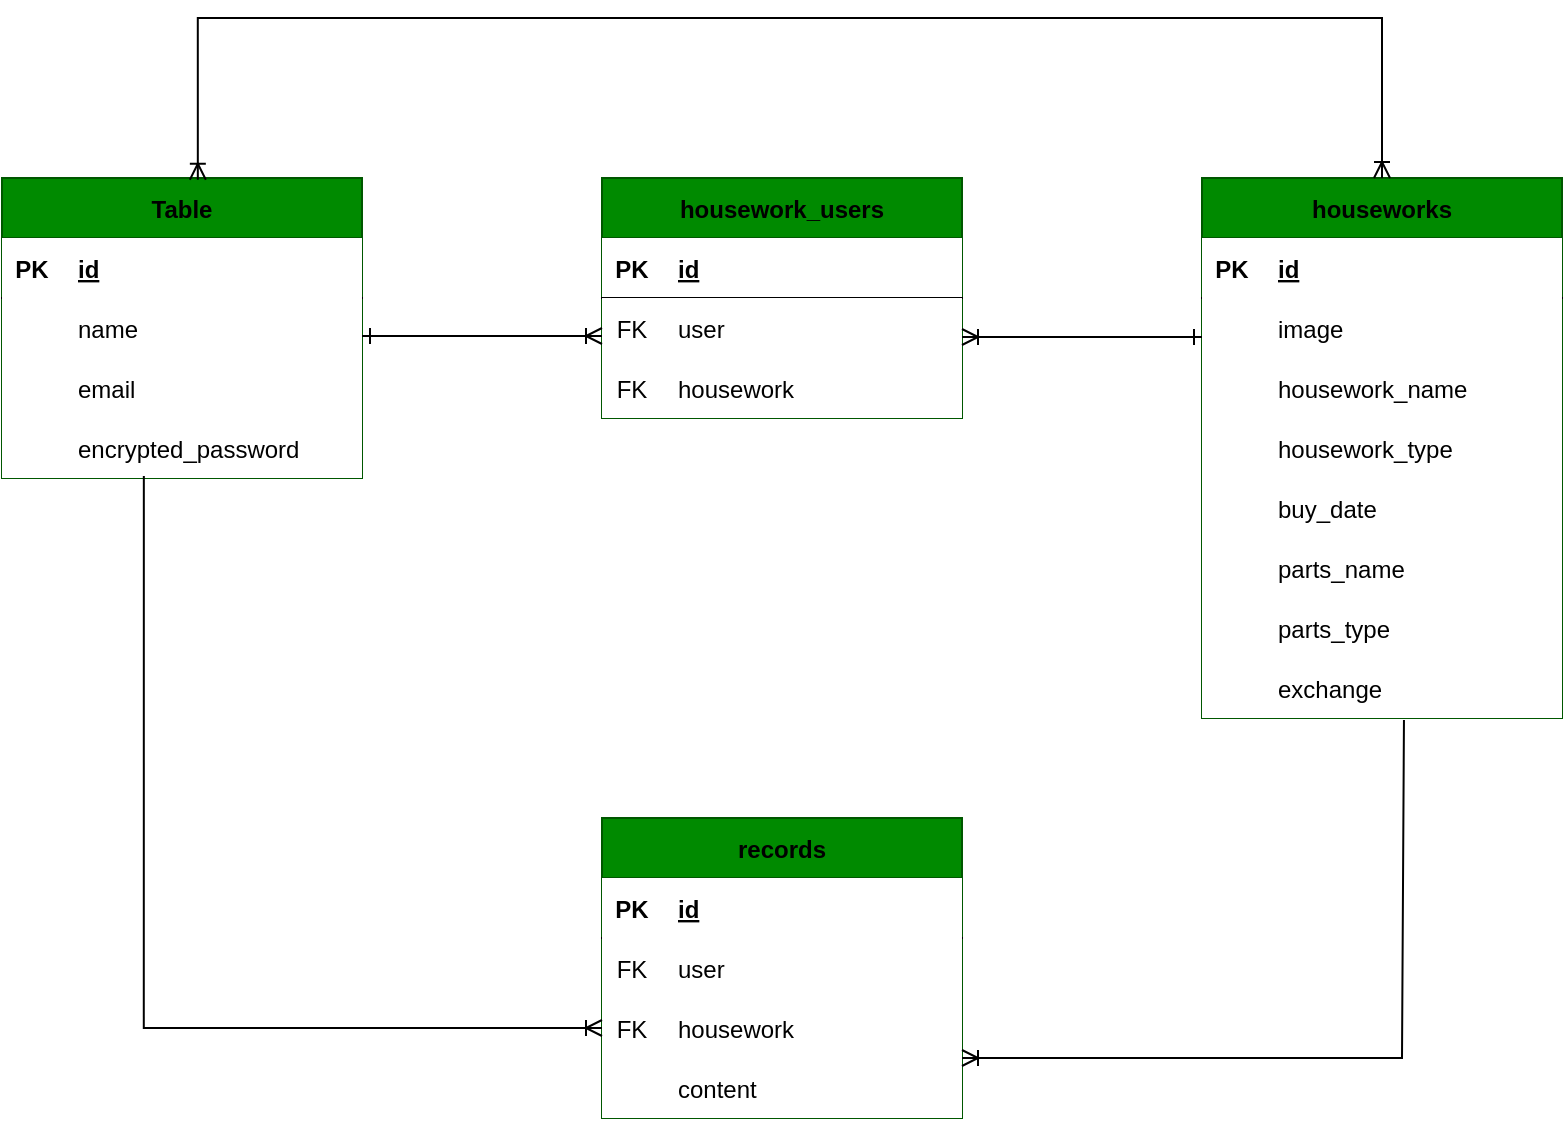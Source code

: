<mxfile>
    <diagram id="mQhmVzplB283oT3H-AeP" name="ページ1">
        <mxGraphModel dx="453" dy="560" grid="1" gridSize="10" guides="1" tooltips="1" connect="1" arrows="0" fold="1" page="1" pageScale="1" pageWidth="827" pageHeight="1169" math="0" shadow="0">
            <root>
                <mxCell id="0"/>
                <mxCell id="1" parent="0"/>
                <mxCell id="25" value="housework_users" style="shape=table;startSize=30;container=1;collapsible=1;childLayout=tableLayout;fixedRows=1;rowLines=0;fontStyle=1;align=center;resizeLast=1;fillColor=#008a00;strokeColor=#005700;fontColor=#000000;strokeWidth=1;rounded=0;" parent="1" vertex="1">
                    <mxGeometry x="320" y="160" width="180" height="120" as="geometry"/>
                </mxCell>
                <mxCell id="26" value="" style="shape=partialRectangle;collapsible=0;dropTarget=0;pointerEvents=0;fillColor=#FFFFFF;top=0;left=0;bottom=1;right=0;points=[[0,0.5],[1,0.5]];portConstraint=eastwest;rounded=0;" parent="25" vertex="1">
                    <mxGeometry y="30" width="180" height="30" as="geometry"/>
                </mxCell>
                <mxCell id="27" value="PK" style="shape=partialRectangle;connectable=0;fillColor=none;top=0;left=0;bottom=0;right=0;fontStyle=1;overflow=hidden;fontColor=#000000;rounded=0;" parent="26" vertex="1">
                    <mxGeometry width="30" height="30" as="geometry">
                        <mxRectangle width="30" height="30" as="alternateBounds"/>
                    </mxGeometry>
                </mxCell>
                <mxCell id="28" value="id" style="shape=partialRectangle;connectable=0;fillColor=none;top=0;left=0;bottom=0;right=0;align=left;spacingLeft=6;fontStyle=5;overflow=hidden;fontColor=#000000;rounded=0;" parent="26" vertex="1">
                    <mxGeometry x="30" width="150" height="30" as="geometry">
                        <mxRectangle width="150" height="30" as="alternateBounds"/>
                    </mxGeometry>
                </mxCell>
                <mxCell id="29" value="" style="shape=partialRectangle;collapsible=0;dropTarget=0;pointerEvents=0;fillColor=#FFFFFF;top=0;left=0;bottom=0;right=0;points=[[0,0.5],[1,0.5]];portConstraint=eastwest;fontColor=#000000;strokeColor=#F0F0F0;rounded=0;" parent="25" vertex="1">
                    <mxGeometry y="60" width="180" height="30" as="geometry"/>
                </mxCell>
                <mxCell id="30" value="FK" style="shape=partialRectangle;connectable=0;fillColor=none;top=0;left=0;bottom=0;right=0;editable=1;overflow=hidden;fontColor=#000000;rounded=0;" parent="29" vertex="1">
                    <mxGeometry width="30" height="30" as="geometry">
                        <mxRectangle width="30" height="30" as="alternateBounds"/>
                    </mxGeometry>
                </mxCell>
                <mxCell id="31" value="user" style="shape=partialRectangle;connectable=0;fillColor=none;top=0;left=0;bottom=0;right=0;align=left;spacingLeft=6;overflow=hidden;fontColor=#000000;rounded=0;" parent="29" vertex="1">
                    <mxGeometry x="30" width="150" height="30" as="geometry">
                        <mxRectangle width="150" height="30" as="alternateBounds"/>
                    </mxGeometry>
                </mxCell>
                <mxCell id="32" value="" style="shape=partialRectangle;collapsible=0;dropTarget=0;pointerEvents=0;fillColor=#FFFFFF;top=0;left=0;bottom=0;right=0;points=[[0,0.5],[1,0.5]];portConstraint=eastwest;rounded=0;gradientColor=none;" parent="25" vertex="1">
                    <mxGeometry y="90" width="180" height="30" as="geometry"/>
                </mxCell>
                <mxCell id="33" value="FK" style="shape=partialRectangle;connectable=0;fillColor=none;top=0;left=0;bottom=0;right=0;editable=1;overflow=hidden;fontColor=#000000;rounded=0;" parent="32" vertex="1">
                    <mxGeometry width="30" height="30" as="geometry">
                        <mxRectangle width="30" height="30" as="alternateBounds"/>
                    </mxGeometry>
                </mxCell>
                <mxCell id="34" value="housework" style="shape=partialRectangle;connectable=0;fillColor=#FFFFFF;top=0;left=0;bottom=0;right=0;align=left;spacingLeft=6;overflow=hidden;fontColor=#000000;rounded=0;" parent="32" vertex="1">
                    <mxGeometry x="30" width="150" height="30" as="geometry">
                        <mxRectangle width="150" height="30" as="alternateBounds"/>
                    </mxGeometry>
                </mxCell>
                <mxCell id="38" value="records" style="shape=table;startSize=30;container=1;collapsible=1;childLayout=tableLayout;fixedRows=1;rowLines=0;fontStyle=1;align=center;resizeLast=1;fillColor=#008a00;fontColor=#000000;strokeColor=#005700;rounded=0;" parent="1" vertex="1">
                    <mxGeometry x="320" y="480" width="180" height="150" as="geometry"/>
                </mxCell>
                <mxCell id="39" value="" style="shape=partialRectangle;collapsible=0;dropTarget=0;pointerEvents=0;fillColor=#FFFFFF;top=0;left=0;bottom=1;right=0;points=[[0,0.5],[1,0.5]];portConstraint=eastwest;rounded=0;fontColor=#000000;" parent="38" vertex="1">
                    <mxGeometry y="30" width="180" height="30" as="geometry"/>
                </mxCell>
                <mxCell id="40" value="PK" style="shape=partialRectangle;connectable=0;fillColor=#FFFFFF;top=0;left=0;bottom=0;right=0;fontStyle=1;overflow=hidden;rounded=0;fontColor=#000000;" parent="39" vertex="1">
                    <mxGeometry width="30" height="30" as="geometry">
                        <mxRectangle width="30" height="30" as="alternateBounds"/>
                    </mxGeometry>
                </mxCell>
                <mxCell id="41" value="id" style="shape=partialRectangle;connectable=0;fillColor=#FFFFFF;top=0;left=0;bottom=0;right=0;align=left;spacingLeft=6;fontStyle=5;overflow=hidden;rounded=0;fontColor=#000000;" parent="39" vertex="1">
                    <mxGeometry x="30" width="150" height="30" as="geometry">
                        <mxRectangle width="150" height="30" as="alternateBounds"/>
                    </mxGeometry>
                </mxCell>
                <mxCell id="132" value="" style="shape=partialRectangle;collapsible=0;dropTarget=0;pointerEvents=0;fillColor=#FFFFFF;top=0;left=0;bottom=0;right=0;points=[[0,0.5],[1,0.5]];portConstraint=eastwest;rounded=0;fontColor=#000000;" parent="38" vertex="1">
                    <mxGeometry y="60" width="180" height="30" as="geometry"/>
                </mxCell>
                <mxCell id="133" value="FK" style="shape=partialRectangle;connectable=0;fillColor=#FFFFFF;top=0;left=0;bottom=0;right=0;fontStyle=0;overflow=hidden;rounded=0;fontColor=#000000;" parent="132" vertex="1">
                    <mxGeometry width="30" height="30" as="geometry">
                        <mxRectangle width="30" height="30" as="alternateBounds"/>
                    </mxGeometry>
                </mxCell>
                <mxCell id="134" value="user" style="shape=partialRectangle;connectable=0;fillColor=#FFFFFF;top=0;left=0;bottom=0;right=0;align=left;spacingLeft=6;fontStyle=0;overflow=hidden;rounded=0;fontColor=#000000;" parent="132" vertex="1">
                    <mxGeometry x="30" width="150" height="30" as="geometry">
                        <mxRectangle width="150" height="30" as="alternateBounds"/>
                    </mxGeometry>
                </mxCell>
                <mxCell id="136" value="" style="shape=partialRectangle;collapsible=0;dropTarget=0;pointerEvents=0;fillColor=#FFFFFF;top=0;left=0;bottom=0;right=0;points=[[0,0.5],[1,0.5]];portConstraint=eastwest;rounded=0;fontColor=#000000;" parent="38" vertex="1">
                    <mxGeometry y="90" width="180" height="30" as="geometry"/>
                </mxCell>
                <mxCell id="137" value="FK" style="shape=partialRectangle;connectable=0;fillColor=#FFFFFF;top=0;left=0;bottom=0;right=0;fontStyle=0;overflow=hidden;rounded=0;fontColor=#000000;" parent="136" vertex="1">
                    <mxGeometry width="30" height="30" as="geometry">
                        <mxRectangle width="30" height="30" as="alternateBounds"/>
                    </mxGeometry>
                </mxCell>
                <mxCell id="138" value="housework" style="shape=partialRectangle;connectable=0;fillColor=#FFFFFF;top=0;left=0;bottom=0;right=0;align=left;spacingLeft=6;fontStyle=0;overflow=hidden;rounded=0;fontColor=#000000;" parent="136" vertex="1">
                    <mxGeometry x="30" width="150" height="30" as="geometry">
                        <mxRectangle width="150" height="30" as="alternateBounds"/>
                    </mxGeometry>
                </mxCell>
                <mxCell id="45" value="" style="shape=partialRectangle;collapsible=0;dropTarget=0;pointerEvents=0;fillColor=#FFFFFF;top=0;left=0;bottom=0;right=0;points=[[0,0.5],[1,0.5]];portConstraint=eastwest;rounded=0;fontColor=#000000;" parent="38" vertex="1">
                    <mxGeometry y="120" width="180" height="30" as="geometry"/>
                </mxCell>
                <mxCell id="46" value="" style="shape=partialRectangle;connectable=0;fillColor=#FFFFFF;top=0;left=0;bottom=0;right=0;editable=1;overflow=hidden;rounded=0;fontColor=#000000;" parent="45" vertex="1">
                    <mxGeometry width="30" height="30" as="geometry">
                        <mxRectangle width="30" height="30" as="alternateBounds"/>
                    </mxGeometry>
                </mxCell>
                <mxCell id="47" value="content" style="shape=partialRectangle;connectable=0;fillColor=#FFFFFF;top=0;left=0;bottom=0;right=0;align=left;spacingLeft=6;overflow=hidden;rounded=0;fontColor=#000000;" parent="45" vertex="1">
                    <mxGeometry x="30" width="150" height="30" as="geometry">
                        <mxRectangle width="150" height="30" as="alternateBounds"/>
                    </mxGeometry>
                </mxCell>
                <mxCell id="51" value="houseworks" style="shape=table;startSize=30;container=1;collapsible=1;childLayout=tableLayout;fixedRows=1;rowLines=0;fontStyle=1;align=center;resizeLast=1;fillColor=#008a00;strokeColor=#005700;fontColor=#000000;rounded=0;" parent="1" vertex="1">
                    <mxGeometry x="620" y="160" width="180" height="270" as="geometry"/>
                </mxCell>
                <mxCell id="52" value="" style="shape=partialRectangle;collapsible=0;dropTarget=0;pointerEvents=0;fillColor=#FFFFFF;top=0;left=0;bottom=1;right=0;points=[[0,0.5],[1,0.5]];portConstraint=eastwest;rounded=0;fontColor=#000000;labelBackgroundColor=none;" parent="51" vertex="1">
                    <mxGeometry y="30" width="180" height="30" as="geometry"/>
                </mxCell>
                <mxCell id="53" value="PK" style="shape=partialRectangle;connectable=0;fillColor=#FFFFFF;top=0;left=0;bottom=0;right=0;fontStyle=1;overflow=hidden;rounded=0;fontColor=#000000;labelBackgroundColor=none;" parent="52" vertex="1">
                    <mxGeometry width="30" height="30" as="geometry">
                        <mxRectangle width="30" height="30" as="alternateBounds"/>
                    </mxGeometry>
                </mxCell>
                <mxCell id="54" value="id" style="shape=partialRectangle;connectable=0;fillColor=#FFFFFF;top=0;left=0;bottom=0;right=0;align=left;spacingLeft=6;fontStyle=5;overflow=hidden;rounded=0;fontColor=#000000;labelBackgroundColor=none;" parent="52" vertex="1">
                    <mxGeometry x="30" width="150" height="30" as="geometry">
                        <mxRectangle width="150" height="30" as="alternateBounds"/>
                    </mxGeometry>
                </mxCell>
                <mxCell id="55" value="" style="shape=partialRectangle;collapsible=0;dropTarget=0;pointerEvents=0;fillColor=#FFFFFF;top=0;left=0;bottom=0;right=0;points=[[0,0.5],[1,0.5]];portConstraint=eastwest;rounded=0;fontColor=#000000;labelBackgroundColor=none;" parent="51" vertex="1">
                    <mxGeometry y="60" width="180" height="30" as="geometry"/>
                </mxCell>
                <mxCell id="56" value="" style="shape=partialRectangle;connectable=0;fillColor=#FFFFFF;top=0;left=0;bottom=0;right=0;editable=1;overflow=hidden;rounded=0;fontColor=#000000;labelBackgroundColor=none;" parent="55" vertex="1">
                    <mxGeometry width="30" height="30" as="geometry">
                        <mxRectangle width="30" height="30" as="alternateBounds"/>
                    </mxGeometry>
                </mxCell>
                <mxCell id="57" value="image" style="shape=partialRectangle;connectable=0;fillColor=#FFFFFF;top=0;left=0;bottom=0;right=0;align=left;spacingLeft=6;overflow=hidden;rounded=0;fontColor=#000000;labelBackgroundColor=none;" parent="55" vertex="1">
                    <mxGeometry x="30" width="150" height="30" as="geometry">
                        <mxRectangle width="150" height="30" as="alternateBounds"/>
                    </mxGeometry>
                </mxCell>
                <mxCell id="58" value="" style="shape=partialRectangle;collapsible=0;dropTarget=0;pointerEvents=0;fillColor=#FFFFFF;top=0;left=0;bottom=0;right=0;points=[[0,0.5],[1,0.5]];portConstraint=eastwest;rounded=0;fontColor=#000000;labelBackgroundColor=none;" parent="51" vertex="1">
                    <mxGeometry y="90" width="180" height="30" as="geometry"/>
                </mxCell>
                <mxCell id="59" value="" style="shape=partialRectangle;connectable=0;fillColor=#FFFFFF;top=0;left=0;bottom=0;right=0;editable=1;overflow=hidden;rounded=0;fontColor=#000000;labelBackgroundColor=none;" parent="58" vertex="1">
                    <mxGeometry width="30" height="30" as="geometry">
                        <mxRectangle width="30" height="30" as="alternateBounds"/>
                    </mxGeometry>
                </mxCell>
                <mxCell id="60" value="housework_name" style="shape=partialRectangle;connectable=0;fillColor=#FFFFFF;top=0;left=0;bottom=0;right=0;align=left;spacingLeft=6;overflow=hidden;rounded=0;fontColor=#000000;labelBackgroundColor=none;" parent="58" vertex="1">
                    <mxGeometry x="30" width="150" height="30" as="geometry">
                        <mxRectangle width="150" height="30" as="alternateBounds"/>
                    </mxGeometry>
                </mxCell>
                <mxCell id="61" value="" style="shape=partialRectangle;collapsible=0;dropTarget=0;pointerEvents=0;fillColor=#FFFFFF;top=0;left=0;bottom=0;right=0;points=[[0,0.5],[1,0.5]];portConstraint=eastwest;rounded=0;fontColor=#000000;labelBackgroundColor=none;" parent="51" vertex="1">
                    <mxGeometry y="120" width="180" height="30" as="geometry"/>
                </mxCell>
                <mxCell id="62" value="" style="shape=partialRectangle;connectable=0;fillColor=#FFFFFF;top=0;left=0;bottom=0;right=0;editable=1;overflow=hidden;rounded=0;fontColor=#000000;labelBackgroundColor=none;" parent="61" vertex="1">
                    <mxGeometry width="30" height="30" as="geometry">
                        <mxRectangle width="30" height="30" as="alternateBounds"/>
                    </mxGeometry>
                </mxCell>
                <mxCell id="63" value="housework_type" style="shape=partialRectangle;connectable=0;fillColor=#FFFFFF;top=0;left=0;bottom=0;right=0;align=left;spacingLeft=6;overflow=hidden;rounded=0;fontColor=#000000;labelBackgroundColor=none;" parent="61" vertex="1">
                    <mxGeometry x="30" width="150" height="30" as="geometry">
                        <mxRectangle width="150" height="30" as="alternateBounds"/>
                    </mxGeometry>
                </mxCell>
                <mxCell id="86" style="shape=partialRectangle;collapsible=0;dropTarget=0;pointerEvents=0;fillColor=#FFFFFF;top=0;left=0;bottom=0;right=0;points=[[0,0.5],[1,0.5]];portConstraint=eastwest;rounded=0;fontColor=#000000;labelBackgroundColor=none;" parent="51" vertex="1">
                    <mxGeometry y="150" width="180" height="30" as="geometry"/>
                </mxCell>
                <mxCell id="87" style="shape=partialRectangle;connectable=0;fillColor=#FFFFFF;top=0;left=0;bottom=0;right=0;editable=1;overflow=hidden;rounded=0;fontColor=#000000;labelBackgroundColor=none;" parent="86" vertex="1">
                    <mxGeometry width="30" height="30" as="geometry">
                        <mxRectangle width="30" height="30" as="alternateBounds"/>
                    </mxGeometry>
                </mxCell>
                <mxCell id="88" value="buy_date" style="shape=partialRectangle;connectable=0;fillColor=#FFFFFF;top=0;left=0;bottom=0;right=0;align=left;spacingLeft=6;overflow=hidden;rounded=0;fontColor=#000000;labelBackgroundColor=none;" parent="86" vertex="1">
                    <mxGeometry x="30" width="150" height="30" as="geometry">
                        <mxRectangle width="150" height="30" as="alternateBounds"/>
                    </mxGeometry>
                </mxCell>
                <mxCell id="80" style="shape=partialRectangle;collapsible=0;dropTarget=0;pointerEvents=0;fillColor=#FFFFFF;top=0;left=0;bottom=0;right=0;points=[[0,0.5],[1,0.5]];portConstraint=eastwest;rounded=0;fontColor=#000000;labelBackgroundColor=none;" parent="51" vertex="1">
                    <mxGeometry y="180" width="180" height="30" as="geometry"/>
                </mxCell>
                <mxCell id="81" style="shape=partialRectangle;connectable=0;fillColor=#FFFFFF;top=0;left=0;bottom=0;right=0;editable=1;overflow=hidden;rounded=0;fontColor=#000000;labelBackgroundColor=none;" parent="80" vertex="1">
                    <mxGeometry width="30" height="30" as="geometry">
                        <mxRectangle width="30" height="30" as="alternateBounds"/>
                    </mxGeometry>
                </mxCell>
                <mxCell id="82" value="parts_name" style="shape=partialRectangle;connectable=0;fillColor=#FFFFFF;top=0;left=0;bottom=0;right=0;align=left;spacingLeft=6;overflow=hidden;rounded=0;fontColor=#000000;labelBackgroundColor=none;" parent="80" vertex="1">
                    <mxGeometry x="30" width="150" height="30" as="geometry">
                        <mxRectangle width="150" height="30" as="alternateBounds"/>
                    </mxGeometry>
                </mxCell>
                <mxCell id="77" style="shape=partialRectangle;collapsible=0;dropTarget=0;pointerEvents=0;fillColor=#FFFFFF;top=0;left=0;bottom=0;right=0;points=[[0,0.5],[1,0.5]];portConstraint=eastwest;rounded=0;fontColor=#000000;labelBackgroundColor=none;" parent="51" vertex="1">
                    <mxGeometry y="210" width="180" height="30" as="geometry"/>
                </mxCell>
                <mxCell id="78" style="shape=partialRectangle;connectable=0;fillColor=#FFFFFF;top=0;left=0;bottom=0;right=0;editable=1;overflow=hidden;rounded=0;fontColor=#000000;labelBackgroundColor=none;" parent="77" vertex="1">
                    <mxGeometry width="30" height="30" as="geometry">
                        <mxRectangle width="30" height="30" as="alternateBounds"/>
                    </mxGeometry>
                </mxCell>
                <mxCell id="79" value="parts_type" style="shape=partialRectangle;connectable=0;fillColor=#FFFFFF;top=0;left=0;bottom=0;right=0;align=left;spacingLeft=6;overflow=hidden;rounded=0;fontColor=#000000;labelBackgroundColor=none;" parent="77" vertex="1">
                    <mxGeometry x="30" width="150" height="30" as="geometry">
                        <mxRectangle width="150" height="30" as="alternateBounds"/>
                    </mxGeometry>
                </mxCell>
                <mxCell id="92" style="shape=partialRectangle;collapsible=0;dropTarget=0;pointerEvents=0;fillColor=#FFFFFF;top=0;left=0;bottom=0;right=0;points=[[0,0.5],[1,0.5]];portConstraint=eastwest;rounded=0;fontColor=#000000;labelBackgroundColor=none;" parent="51" vertex="1">
                    <mxGeometry y="240" width="180" height="30" as="geometry"/>
                </mxCell>
                <mxCell id="93" style="shape=partialRectangle;connectable=0;fillColor=#FFFFFF;top=0;left=0;bottom=0;right=0;editable=1;overflow=hidden;rounded=0;fontColor=#000000;labelBackgroundColor=none;" parent="92" vertex="1">
                    <mxGeometry width="30" height="30" as="geometry">
                        <mxRectangle width="30" height="30" as="alternateBounds"/>
                    </mxGeometry>
                </mxCell>
                <mxCell id="94" value="exchange" style="shape=partialRectangle;connectable=0;fillColor=#FFFFFF;top=0;left=0;bottom=0;right=0;align=left;spacingLeft=6;overflow=hidden;rounded=0;fontColor=#000000;labelBackgroundColor=none;" parent="92" vertex="1">
                    <mxGeometry x="30" width="150" height="30" as="geometry">
                        <mxRectangle width="150" height="30" as="alternateBounds"/>
                    </mxGeometry>
                </mxCell>
                <mxCell id="64" value="Table" style="shape=table;startSize=30;container=1;collapsible=1;childLayout=tableLayout;fixedRows=1;rowLines=0;fontStyle=1;align=center;resizeLast=1;fillColor=#008a00;fontColor=#000000;strokeColor=#005700;rounded=0;labelBackgroundColor=none;labelBorderColor=none;gradientColor=none;swimlaneFillColor=default;" parent="1" vertex="1">
                    <mxGeometry x="20" y="160" width="180" height="150" as="geometry">
                        <mxRectangle x="20" y="160" width="60" height="30" as="alternateBounds"/>
                    </mxGeometry>
                </mxCell>
                <mxCell id="65" value="" style="shape=partialRectangle;collapsible=0;dropTarget=0;pointerEvents=0;fillColor=#FFFFFF;top=0;left=0;bottom=1;right=0;points=[[0,0.5],[1,0.5]];portConstraint=eastwest;fontColor=#000000;rounded=0;" parent="64" vertex="1">
                    <mxGeometry y="30" width="180" height="30" as="geometry"/>
                </mxCell>
                <mxCell id="66" value="PK" style="shape=partialRectangle;connectable=0;fillColor=#FFFFFF;top=0;left=0;bottom=0;right=0;fontStyle=1;overflow=hidden;fontColor=#000000;rounded=0;" parent="65" vertex="1">
                    <mxGeometry width="30" height="30" as="geometry">
                        <mxRectangle width="30" height="30" as="alternateBounds"/>
                    </mxGeometry>
                </mxCell>
                <mxCell id="67" value="id" style="shape=partialRectangle;connectable=0;fillColor=#FFFFFF;top=0;left=0;bottom=0;right=0;align=left;spacingLeft=6;fontStyle=5;overflow=hidden;fontColor=#000000;rounded=0;" parent="65" vertex="1">
                    <mxGeometry x="30" width="150" height="30" as="geometry">
                        <mxRectangle width="150" height="30" as="alternateBounds"/>
                    </mxGeometry>
                </mxCell>
                <mxCell id="68" value="" style="shape=partialRectangle;collapsible=0;dropTarget=0;pointerEvents=0;fillColor=#FFFFFF;top=0;left=0;bottom=0;right=0;points=[[0,0.5],[1,0.5]];portConstraint=eastwest;rounded=0;gradientColor=none;" parent="64" vertex="1">
                    <mxGeometry y="60" width="180" height="30" as="geometry"/>
                </mxCell>
                <mxCell id="69" value="" style="shape=partialRectangle;connectable=0;fillColor=#FFFFFF;top=0;left=0;bottom=0;right=0;editable=1;overflow=hidden;rounded=0;" parent="68" vertex="1">
                    <mxGeometry width="30" height="30" as="geometry">
                        <mxRectangle width="30" height="30" as="alternateBounds"/>
                    </mxGeometry>
                </mxCell>
                <mxCell id="70" value="name" style="shape=partialRectangle;connectable=0;fillColor=#FFFFFF;top=0;left=0;bottom=0;right=0;align=left;spacingLeft=6;overflow=hidden;rounded=0;fontColor=#000000;" parent="68" vertex="1">
                    <mxGeometry x="30" width="150" height="30" as="geometry">
                        <mxRectangle width="150" height="30" as="alternateBounds"/>
                    </mxGeometry>
                </mxCell>
                <mxCell id="71" value="" style="shape=partialRectangle;collapsible=0;dropTarget=0;pointerEvents=0;fillColor=#FFFFFF;top=0;left=0;bottom=0;right=0;points=[[0,0.5],[1,0.5]];portConstraint=eastwest;rounded=0;gradientColor=none;" parent="64" vertex="1">
                    <mxGeometry y="90" width="180" height="30" as="geometry"/>
                </mxCell>
                <mxCell id="72" value="" style="shape=partialRectangle;connectable=0;fillColor=#FFFFFF;top=0;left=0;bottom=0;right=0;editable=1;overflow=hidden;rounded=0;" parent="71" vertex="1">
                    <mxGeometry width="30" height="30" as="geometry">
                        <mxRectangle width="30" height="30" as="alternateBounds"/>
                    </mxGeometry>
                </mxCell>
                <mxCell id="73" value="email" style="shape=partialRectangle;connectable=0;fillColor=#FFFFFF;top=0;left=0;bottom=0;right=0;align=left;spacingLeft=6;overflow=hidden;rounded=0;fontColor=#000000;" parent="71" vertex="1">
                    <mxGeometry x="30" width="150" height="30" as="geometry">
                        <mxRectangle width="150" height="30" as="alternateBounds"/>
                    </mxGeometry>
                </mxCell>
                <mxCell id="74" value="" style="shape=partialRectangle;collapsible=0;dropTarget=0;pointerEvents=0;fillColor=#FFFFFF;top=0;left=0;bottom=0;right=0;points=[[0,0.5],[1,0.5]];portConstraint=eastwest;rounded=0;" parent="64" vertex="1">
                    <mxGeometry y="120" width="180" height="30" as="geometry"/>
                </mxCell>
                <mxCell id="75" value="" style="shape=partialRectangle;connectable=0;fillColor=#FFFFFF;top=0;left=0;bottom=0;right=0;editable=1;overflow=hidden;rounded=0;" parent="74" vertex="1">
                    <mxGeometry width="30" height="30" as="geometry">
                        <mxRectangle width="30" height="30" as="alternateBounds"/>
                    </mxGeometry>
                </mxCell>
                <mxCell id="76" value="encrypted_password" style="shape=partialRectangle;connectable=0;fillColor=#FFFFFF;top=0;left=0;bottom=0;right=0;align=left;spacingLeft=6;overflow=hidden;rounded=0;fontColor=#000000;" parent="74" vertex="1">
                    <mxGeometry x="30" width="150" height="30" as="geometry">
                        <mxRectangle width="150" height="30" as="alternateBounds"/>
                    </mxGeometry>
                </mxCell>
                <mxCell id="143" value="" style="edgeStyle=entityRelationEdgeStyle;fontSize=12;html=1;endArrow=ERoneToMany;entryX=0;entryY=0.5;entryDx=0;entryDy=0;exitX=1;exitY=0.5;exitDx=0;exitDy=0;startArrow=ERone;startFill=0;rounded=0;" parent="1" edge="1">
                    <mxGeometry width="100" height="100" relative="1" as="geometry">
                        <mxPoint x="200" y="239" as="sourcePoint"/>
                        <mxPoint x="320" y="239" as="targetPoint"/>
                    </mxGeometry>
                </mxCell>
                <mxCell id="145" value="" style="edgeStyle=entityRelationEdgeStyle;fontSize=12;html=1;endArrow=ERone;entryX=0;entryY=0.5;entryDx=0;entryDy=0;exitX=1;exitY=0.5;exitDx=0;exitDy=0;startArrow=ERoneToMany;startFill=0;endFill=0;rounded=0;" parent="1" edge="1">
                    <mxGeometry width="100" height="100" relative="1" as="geometry">
                        <mxPoint x="500" y="239.5" as="sourcePoint"/>
                        <mxPoint x="620" y="239.5" as="targetPoint"/>
                    </mxGeometry>
                </mxCell>
                <mxCell id="146" value="" style="endArrow=ERoneToMany;html=1;rounded=0;edgeStyle=orthogonalEdgeStyle;entryX=0.5;entryY=0;entryDx=0;entryDy=0;endFill=0;startArrow=ERoneToMany;startFill=0;exitX=0.544;exitY=0.006;exitDx=0;exitDy=0;exitPerimeter=0;" parent="1" source="64" target="51" edge="1">
                    <mxGeometry relative="1" as="geometry">
                        <mxPoint x="130" y="80" as="sourcePoint"/>
                        <mxPoint x="710" y="60" as="targetPoint"/>
                        <Array as="points">
                            <mxPoint x="118" y="80"/>
                            <mxPoint x="710" y="80"/>
                        </Array>
                    </mxGeometry>
                </mxCell>
                <mxCell id="148" value="" style="edgeStyle=orthogonalEdgeStyle;fontSize=12;html=1;endArrow=ERoneToMany;endFill=0;rounded=0;exitX=0.394;exitY=0.967;exitDx=0;exitDy=0;exitPerimeter=0;" parent="1" edge="1" source="74">
                    <mxGeometry width="100" height="100" relative="1" as="geometry">
                        <mxPoint x="90" y="320" as="sourcePoint"/>
                        <mxPoint x="320" y="585" as="targetPoint"/>
                        <Array as="points">
                            <mxPoint x="91" y="585"/>
                        </Array>
                    </mxGeometry>
                </mxCell>
                <mxCell id="150" value="" style="edgeStyle=orthogonalEdgeStyle;fontSize=12;html=1;endArrow=ERoneToMany;rounded=0;exitX=0.561;exitY=1.033;exitDx=0;exitDy=0;exitPerimeter=0;" parent="1" edge="1" source="92">
                    <mxGeometry width="100" height="100" relative="1" as="geometry">
                        <mxPoint x="720" y="500" as="sourcePoint"/>
                        <mxPoint x="500" y="600" as="targetPoint"/>
                        <Array as="points">
                            <mxPoint x="720" y="600"/>
                        </Array>
                    </mxGeometry>
                </mxCell>
            </root>
        </mxGraphModel>
    </diagram>
</mxfile>